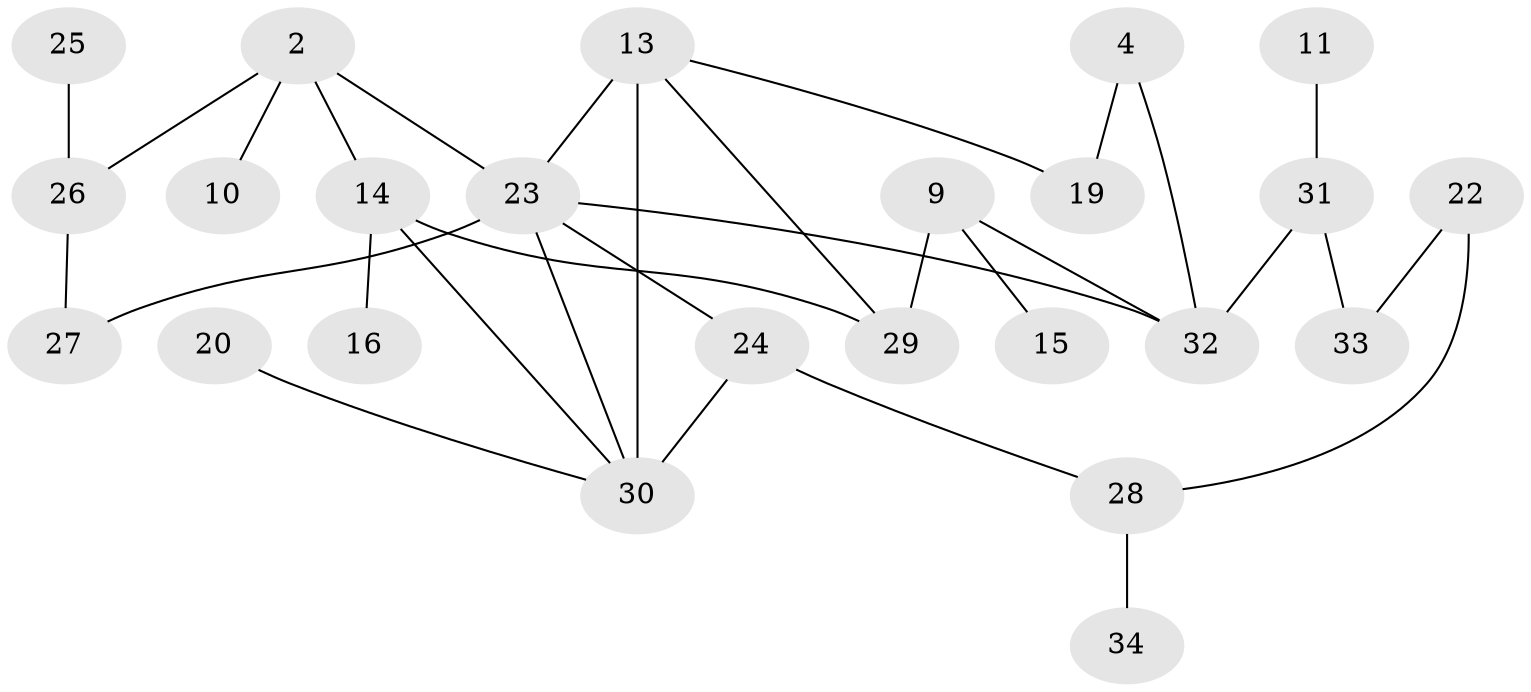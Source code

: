 // original degree distribution, {3: 0.20588235294117646, 2: 0.16176470588235295, 1: 0.3235294117647059, 0: 0.1323529411764706, 4: 0.10294117647058823, 5: 0.058823529411764705, 8: 0.014705882352941176}
// Generated by graph-tools (version 1.1) at 2025/00/03/09/25 03:00:50]
// undirected, 24 vertices, 31 edges
graph export_dot {
graph [start="1"]
  node [color=gray90,style=filled];
  2;
  4;
  9;
  10;
  11;
  13;
  14;
  15;
  16;
  19;
  20;
  22;
  23;
  24;
  25;
  26;
  27;
  28;
  29;
  30;
  31;
  32;
  33;
  34;
  2 -- 10 [weight=1.0];
  2 -- 14 [weight=1.0];
  2 -- 23 [weight=1.0];
  2 -- 26 [weight=1.0];
  4 -- 19 [weight=1.0];
  4 -- 32 [weight=1.0];
  9 -- 15 [weight=1.0];
  9 -- 29 [weight=2.0];
  9 -- 32 [weight=2.0];
  11 -- 31 [weight=1.0];
  13 -- 19 [weight=1.0];
  13 -- 23 [weight=1.0];
  13 -- 29 [weight=1.0];
  13 -- 30 [weight=3.0];
  14 -- 16 [weight=1.0];
  14 -- 29 [weight=1.0];
  14 -- 30 [weight=1.0];
  20 -- 30 [weight=1.0];
  22 -- 28 [weight=1.0];
  22 -- 33 [weight=1.0];
  23 -- 24 [weight=2.0];
  23 -- 27 [weight=1.0];
  23 -- 30 [weight=1.0];
  23 -- 32 [weight=2.0];
  24 -- 28 [weight=1.0];
  24 -- 30 [weight=1.0];
  25 -- 26 [weight=1.0];
  26 -- 27 [weight=1.0];
  28 -- 34 [weight=1.0];
  31 -- 32 [weight=1.0];
  31 -- 33 [weight=1.0];
}
